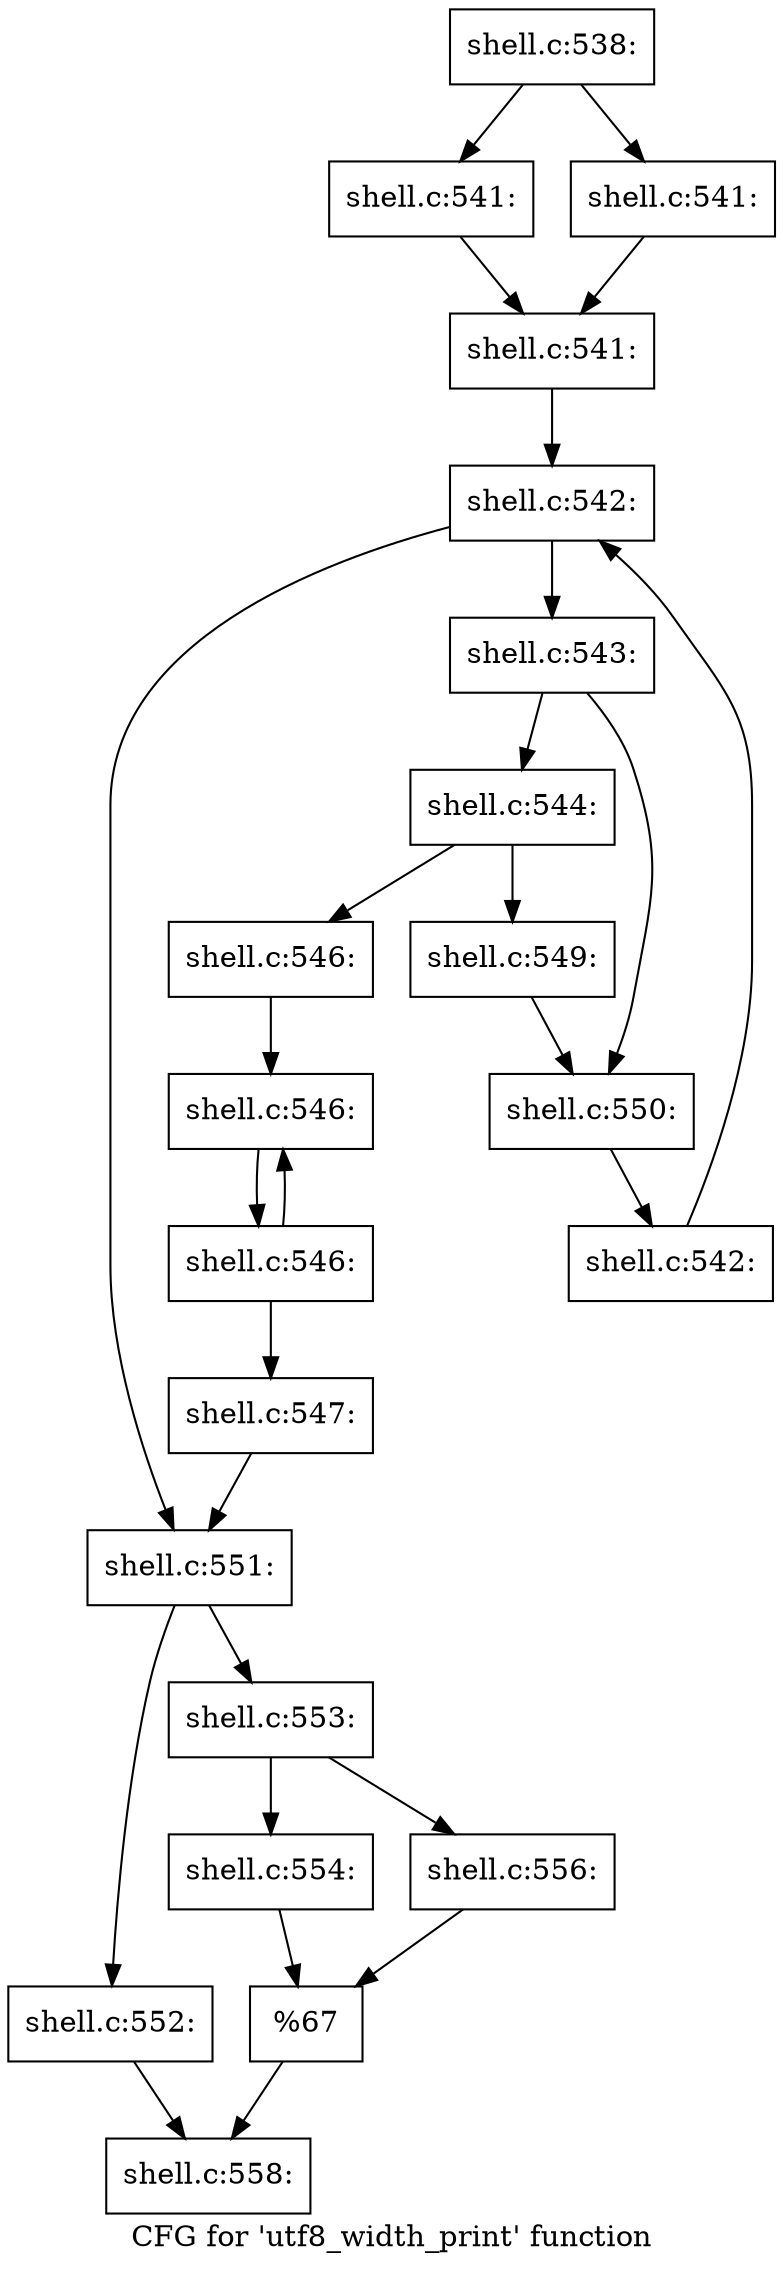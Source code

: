 digraph "CFG for 'utf8_width_print' function" {
	label="CFG for 'utf8_width_print' function";

	Node0x5602771fb220 [shape=record,label="{shell.c:538:}"];
	Node0x5602771fb220 -> Node0x56027726c6c0;
	Node0x5602771fb220 -> Node0x56027726c710;
	Node0x56027726c6c0 [shape=record,label="{shell.c:541:}"];
	Node0x56027726c6c0 -> Node0x56027726c760;
	Node0x56027726c710 [shape=record,label="{shell.c:541:}"];
	Node0x56027726c710 -> Node0x56027726c760;
	Node0x56027726c760 [shape=record,label="{shell.c:541:}"];
	Node0x56027726c760 -> Node0x56027726d0b0;
	Node0x56027726d0b0 [shape=record,label="{shell.c:542:}"];
	Node0x56027726d0b0 -> Node0x56027726d2d0;
	Node0x56027726d0b0 -> Node0x56027726ce10;
	Node0x56027726d2d0 [shape=record,label="{shell.c:543:}"];
	Node0x56027726d2d0 -> Node0x56027726d830;
	Node0x56027726d2d0 -> Node0x56027726d880;
	Node0x56027726d830 [shape=record,label="{shell.c:544:}"];
	Node0x56027726d830 -> Node0x56027726e1c0;
	Node0x56027726d830 -> Node0x56027726e210;
	Node0x56027726e1c0 [shape=record,label="{shell.c:546:}"];
	Node0x56027726e1c0 -> Node0x56027726e6c0;
	Node0x56027726e6c0 [shape=record,label="{shell.c:546:}"];
	Node0x56027726e6c0 -> Node0x56027726e670;
	Node0x56027726e670 [shape=record,label="{shell.c:546:}"];
	Node0x56027726e670 -> Node0x56027726e6c0;
	Node0x56027726e670 -> Node0x56027726e620;
	Node0x56027726e620 [shape=record,label="{shell.c:547:}"];
	Node0x56027726e620 -> Node0x56027726ce10;
	Node0x56027726e210 [shape=record,label="{shell.c:549:}"];
	Node0x56027726e210 -> Node0x56027726d880;
	Node0x56027726d880 [shape=record,label="{shell.c:550:}"];
	Node0x56027726d880 -> Node0x56027726d240;
	Node0x56027726d240 [shape=record,label="{shell.c:542:}"];
	Node0x56027726d240 -> Node0x56027726d0b0;
	Node0x56027726ce10 [shape=record,label="{shell.c:551:}"];
	Node0x56027726ce10 -> Node0x56027726f810;
	Node0x56027726ce10 -> Node0x56027726f8b0;
	Node0x56027726f810 [shape=record,label="{shell.c:552:}"];
	Node0x56027726f810 -> Node0x56027726f860;
	Node0x56027726f8b0 [shape=record,label="{shell.c:553:}"];
	Node0x56027726f8b0 -> Node0x560277270060;
	Node0x56027726f8b0 -> Node0x560277270100;
	Node0x560277270060 [shape=record,label="{shell.c:554:}"];
	Node0x560277270060 -> Node0x5602772700b0;
	Node0x560277270100 [shape=record,label="{shell.c:556:}"];
	Node0x560277270100 -> Node0x5602772700b0;
	Node0x5602772700b0 [shape=record,label="{%67}"];
	Node0x5602772700b0 -> Node0x56027726f860;
	Node0x56027726f860 [shape=record,label="{shell.c:558:}"];
}
